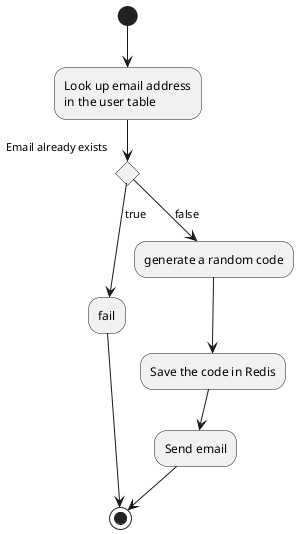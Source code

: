 @startuml
(*) --> "Look up email address
in the user table"
if "Email already exists" then
-->[true] "fail"
-right-> (*)
else
-->[false] "generate a random code"
--> "Save the code in Redis"
--> "Send email"
-->(*)
endif
@enduml